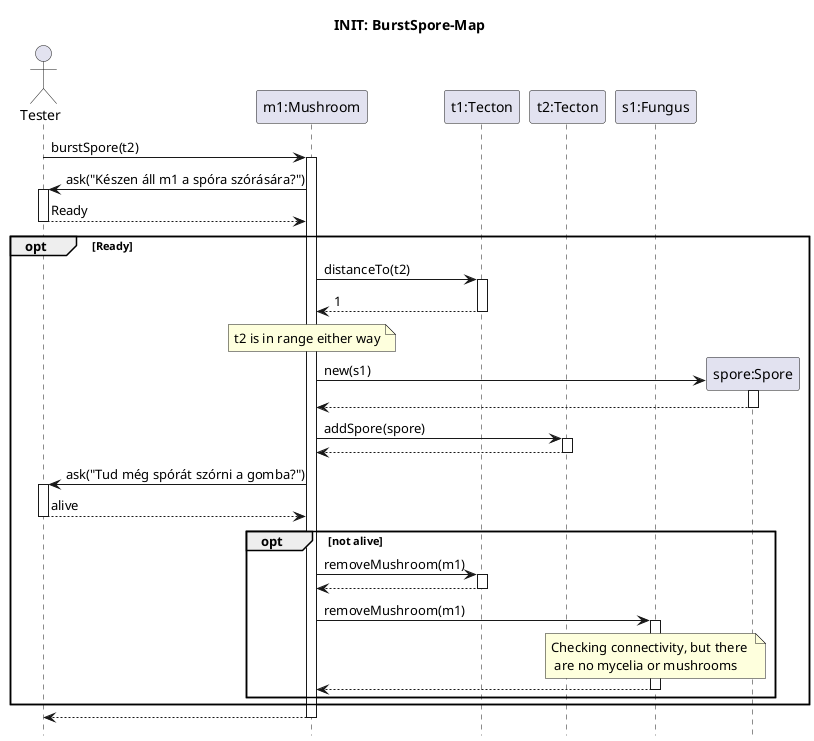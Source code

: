 @startuml Burst-spore/dist1
title INIT: BurstSpore-Map

hide footbox

actor Tester
participant "m1:Mushroom" as m1
participant "t1:Tecton" as t1
participant "t2:Tecton" as t2
participant "s1:Fungus" as s1
participant "spore:Spore" as spore

Tester -> m1 : burstSpore(t2)
activate m1

m1 -> Tester:  ask("Készen áll m1 a spóra szórására?")
activate Tester
return Ready

opt Ready
    m1 -> t1 : distanceTo(t2)
    ' Itt valahogy lemérjük a távolságot
    activate t1
    return 1

    note over m1: t2 is in range either way

    create spore
    m1 -> spore : new(s1)
    activate spore
    return

    m1 -> t2 : addSpore(spore)
    activate t2
    return

    m1 -> Tester:  ask("Tud még spórát szórni a gomba?")
    activate Tester
    return alive

    opt not alive
        m1 -> t1 : removeMushroom(m1)
        activate t1
        return
        m1 -> s1 : removeMushroom(m1)
        activate s1
        note over s1: Checking connectivity, but there \n are no mycelia or mushrooms
        return
        'destroy m1
    end
end

return